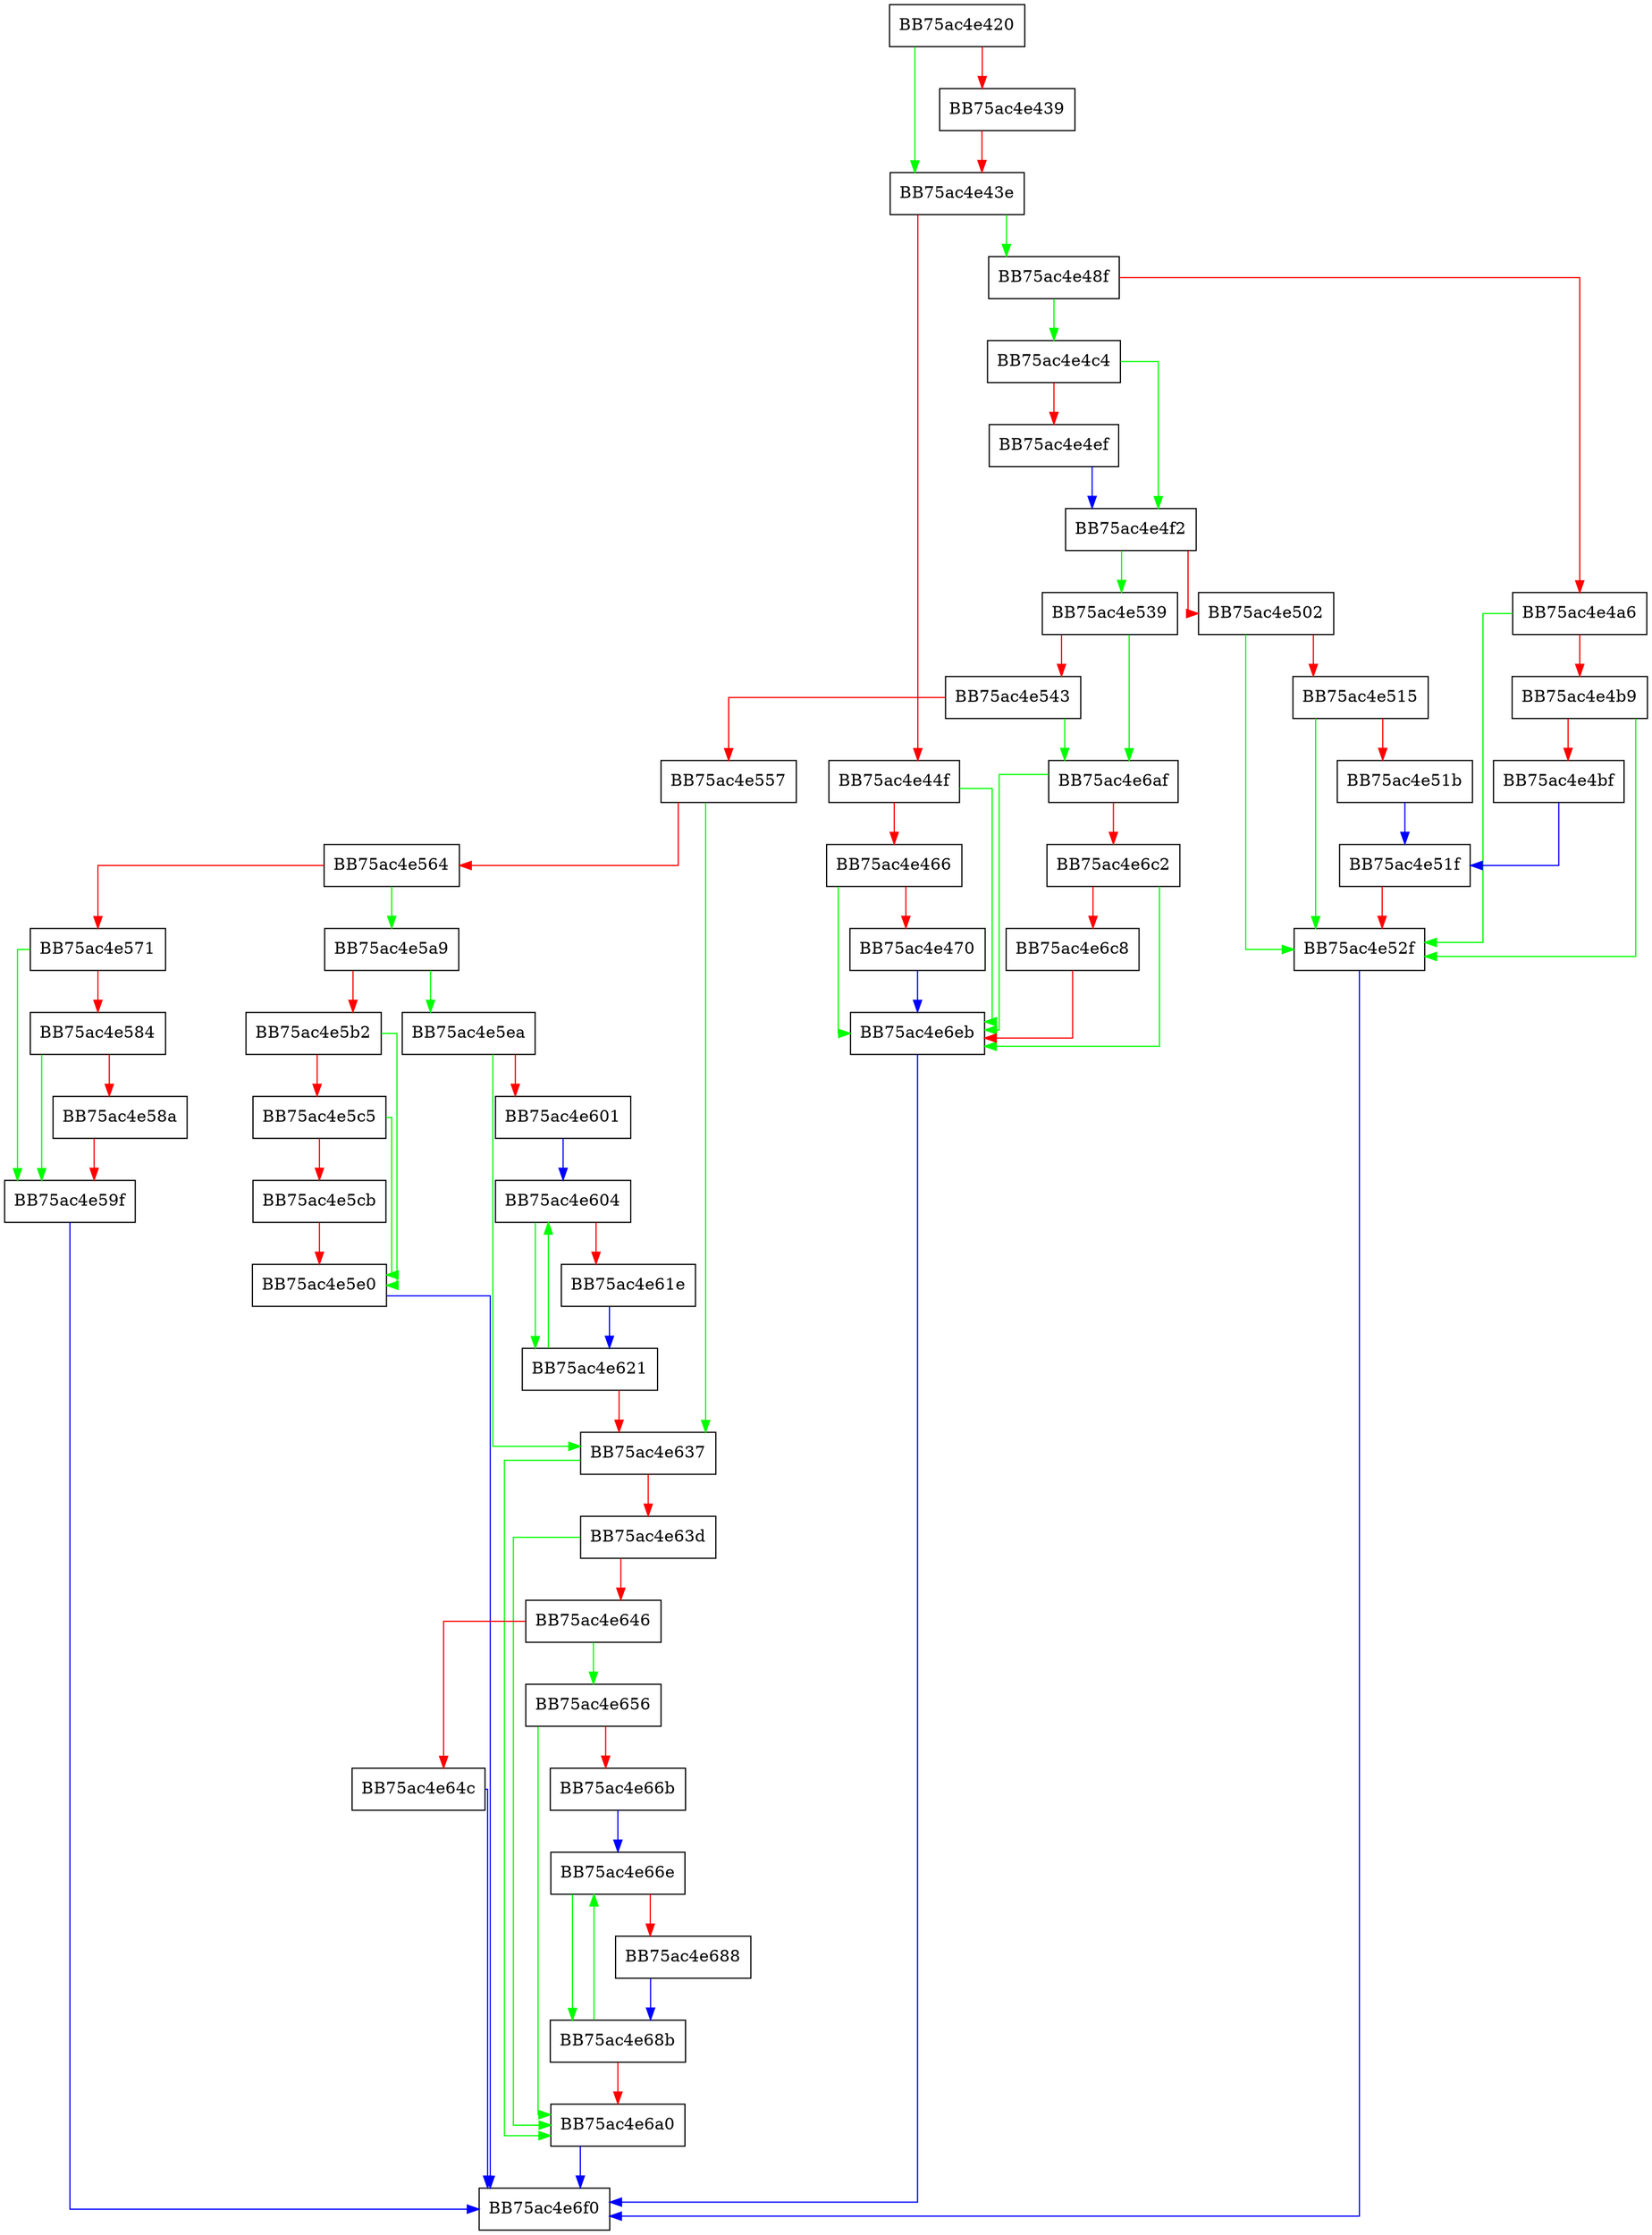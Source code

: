 digraph next {
  node [shape="box"];
  graph [splines=ortho];
  BB75ac4e420 -> BB75ac4e43e [color="green"];
  BB75ac4e420 -> BB75ac4e439 [color="red"];
  BB75ac4e439 -> BB75ac4e43e [color="red"];
  BB75ac4e43e -> BB75ac4e48f [color="green"];
  BB75ac4e43e -> BB75ac4e44f [color="red"];
  BB75ac4e44f -> BB75ac4e6eb [color="green"];
  BB75ac4e44f -> BB75ac4e466 [color="red"];
  BB75ac4e466 -> BB75ac4e6eb [color="green"];
  BB75ac4e466 -> BB75ac4e470 [color="red"];
  BB75ac4e470 -> BB75ac4e6eb [color="blue"];
  BB75ac4e48f -> BB75ac4e4c4 [color="green"];
  BB75ac4e48f -> BB75ac4e4a6 [color="red"];
  BB75ac4e4a6 -> BB75ac4e52f [color="green"];
  BB75ac4e4a6 -> BB75ac4e4b9 [color="red"];
  BB75ac4e4b9 -> BB75ac4e52f [color="green"];
  BB75ac4e4b9 -> BB75ac4e4bf [color="red"];
  BB75ac4e4bf -> BB75ac4e51f [color="blue"];
  BB75ac4e4c4 -> BB75ac4e4f2 [color="green"];
  BB75ac4e4c4 -> BB75ac4e4ef [color="red"];
  BB75ac4e4ef -> BB75ac4e4f2 [color="blue"];
  BB75ac4e4f2 -> BB75ac4e539 [color="green"];
  BB75ac4e4f2 -> BB75ac4e502 [color="red"];
  BB75ac4e502 -> BB75ac4e52f [color="green"];
  BB75ac4e502 -> BB75ac4e515 [color="red"];
  BB75ac4e515 -> BB75ac4e52f [color="green"];
  BB75ac4e515 -> BB75ac4e51b [color="red"];
  BB75ac4e51b -> BB75ac4e51f [color="blue"];
  BB75ac4e51f -> BB75ac4e52f [color="red"];
  BB75ac4e52f -> BB75ac4e6f0 [color="blue"];
  BB75ac4e539 -> BB75ac4e6af [color="green"];
  BB75ac4e539 -> BB75ac4e543 [color="red"];
  BB75ac4e543 -> BB75ac4e6af [color="green"];
  BB75ac4e543 -> BB75ac4e557 [color="red"];
  BB75ac4e557 -> BB75ac4e637 [color="green"];
  BB75ac4e557 -> BB75ac4e564 [color="red"];
  BB75ac4e564 -> BB75ac4e5a9 [color="green"];
  BB75ac4e564 -> BB75ac4e571 [color="red"];
  BB75ac4e571 -> BB75ac4e59f [color="green"];
  BB75ac4e571 -> BB75ac4e584 [color="red"];
  BB75ac4e584 -> BB75ac4e59f [color="green"];
  BB75ac4e584 -> BB75ac4e58a [color="red"];
  BB75ac4e58a -> BB75ac4e59f [color="red"];
  BB75ac4e59f -> BB75ac4e6f0 [color="blue"];
  BB75ac4e5a9 -> BB75ac4e5ea [color="green"];
  BB75ac4e5a9 -> BB75ac4e5b2 [color="red"];
  BB75ac4e5b2 -> BB75ac4e5e0 [color="green"];
  BB75ac4e5b2 -> BB75ac4e5c5 [color="red"];
  BB75ac4e5c5 -> BB75ac4e5e0 [color="green"];
  BB75ac4e5c5 -> BB75ac4e5cb [color="red"];
  BB75ac4e5cb -> BB75ac4e5e0 [color="red"];
  BB75ac4e5e0 -> BB75ac4e6f0 [color="blue"];
  BB75ac4e5ea -> BB75ac4e637 [color="green"];
  BB75ac4e5ea -> BB75ac4e601 [color="red"];
  BB75ac4e601 -> BB75ac4e604 [color="blue"];
  BB75ac4e604 -> BB75ac4e621 [color="green"];
  BB75ac4e604 -> BB75ac4e61e [color="red"];
  BB75ac4e61e -> BB75ac4e621 [color="blue"];
  BB75ac4e621 -> BB75ac4e604 [color="green"];
  BB75ac4e621 -> BB75ac4e637 [color="red"];
  BB75ac4e637 -> BB75ac4e6a0 [color="green"];
  BB75ac4e637 -> BB75ac4e63d [color="red"];
  BB75ac4e63d -> BB75ac4e6a0 [color="green"];
  BB75ac4e63d -> BB75ac4e646 [color="red"];
  BB75ac4e646 -> BB75ac4e656 [color="green"];
  BB75ac4e646 -> BB75ac4e64c [color="red"];
  BB75ac4e64c -> BB75ac4e6f0 [color="blue"];
  BB75ac4e656 -> BB75ac4e6a0 [color="green"];
  BB75ac4e656 -> BB75ac4e66b [color="red"];
  BB75ac4e66b -> BB75ac4e66e [color="blue"];
  BB75ac4e66e -> BB75ac4e68b [color="green"];
  BB75ac4e66e -> BB75ac4e688 [color="red"];
  BB75ac4e688 -> BB75ac4e68b [color="blue"];
  BB75ac4e68b -> BB75ac4e66e [color="green"];
  BB75ac4e68b -> BB75ac4e6a0 [color="red"];
  BB75ac4e6a0 -> BB75ac4e6f0 [color="blue"];
  BB75ac4e6af -> BB75ac4e6eb [color="green"];
  BB75ac4e6af -> BB75ac4e6c2 [color="red"];
  BB75ac4e6c2 -> BB75ac4e6eb [color="green"];
  BB75ac4e6c2 -> BB75ac4e6c8 [color="red"];
  BB75ac4e6c8 -> BB75ac4e6eb [color="red"];
  BB75ac4e6eb -> BB75ac4e6f0 [color="blue"];
}